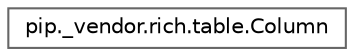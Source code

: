 digraph "Graphical Class Hierarchy"
{
 // LATEX_PDF_SIZE
  bgcolor="transparent";
  edge [fontname=Helvetica,fontsize=10,labelfontname=Helvetica,labelfontsize=10];
  node [fontname=Helvetica,fontsize=10,shape=box,height=0.2,width=0.4];
  rankdir="LR";
  Node0 [id="Node000000",label="pip._vendor.rich.table.Column",height=0.2,width=0.4,color="grey40", fillcolor="white", style="filled",URL="$d2/d06/classpip_1_1__vendor_1_1rich_1_1table_1_1Column.html",tooltip=" "];
}
